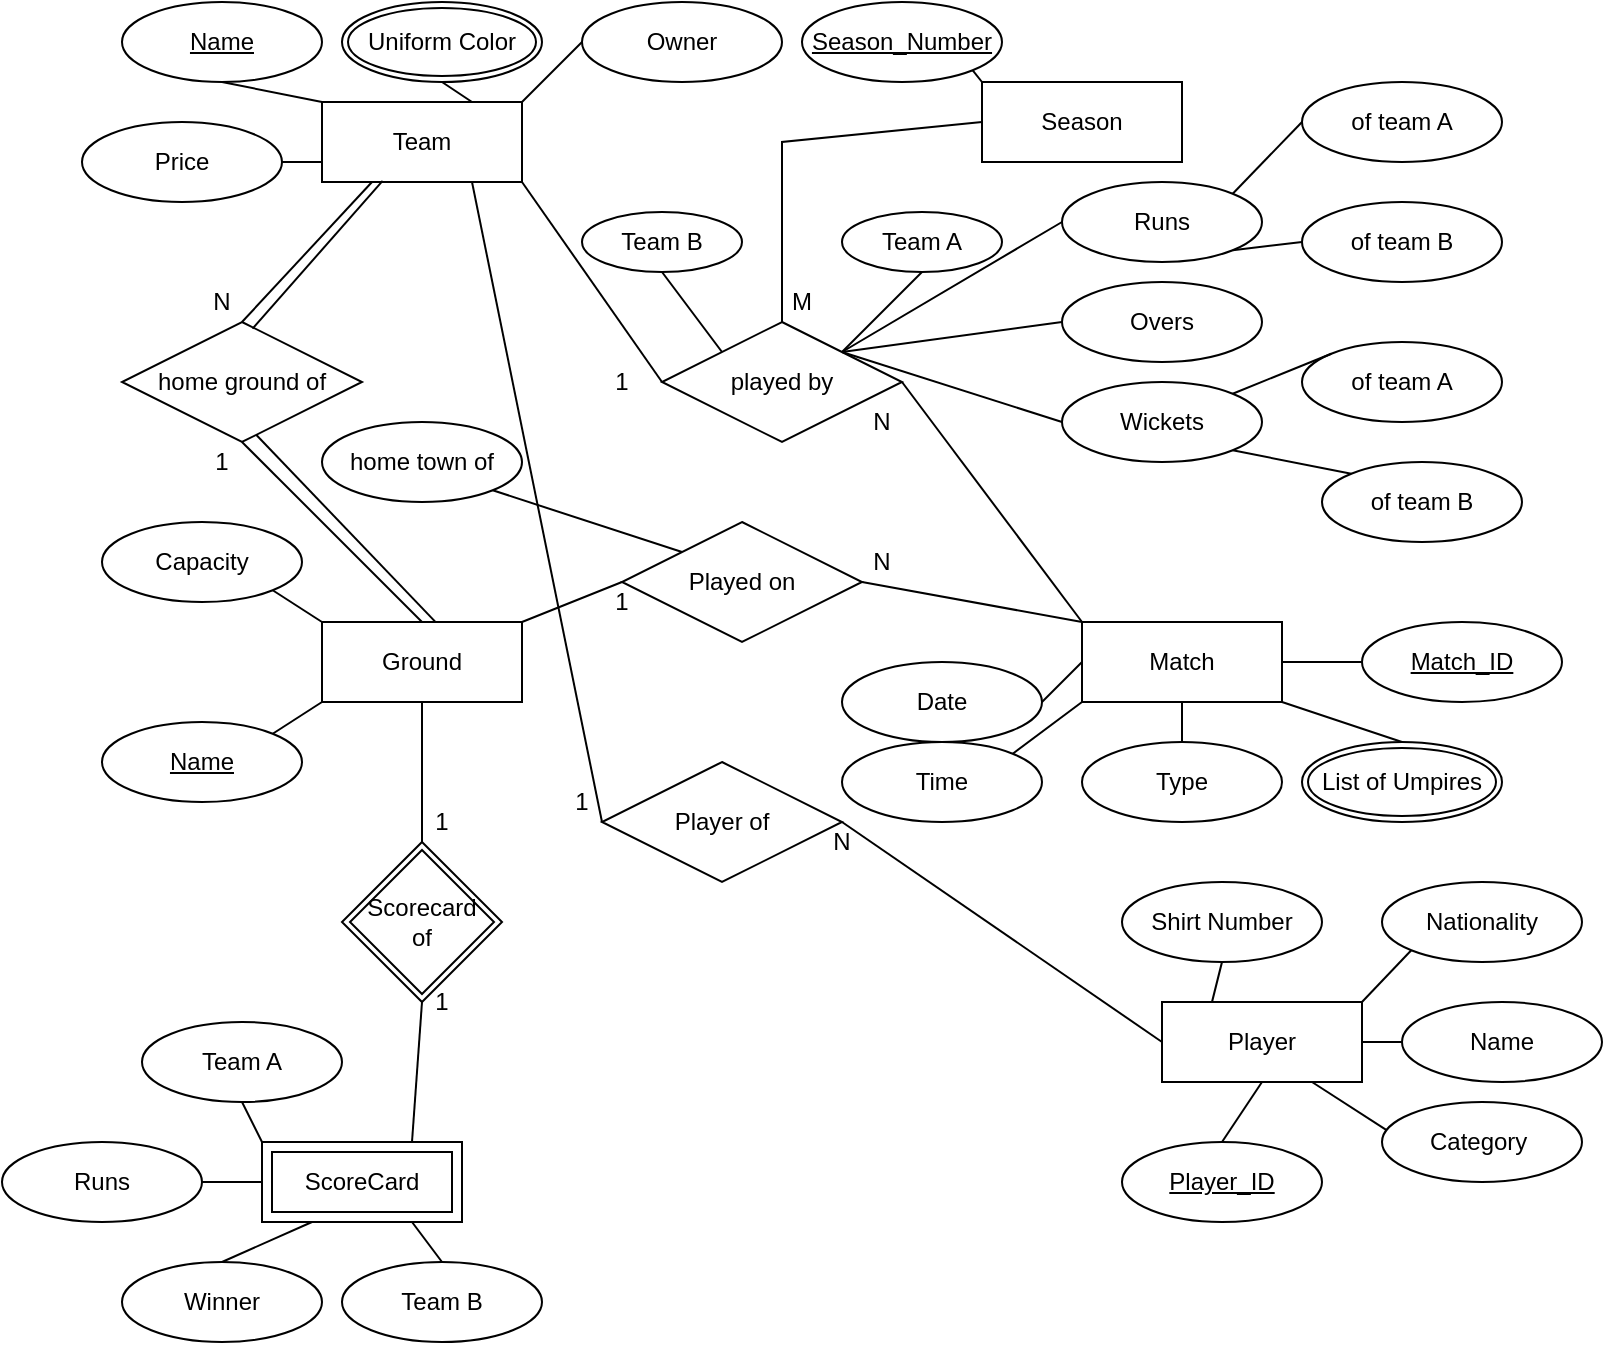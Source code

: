 <mxfile version="13.8.0" type="github">
  <diagram id="R2lEEEUBdFMjLlhIrx00" name="Page-1">
    <mxGraphModel dx="1001" dy="486" grid="1" gridSize="10" guides="1" tooltips="1" connect="1" arrows="1" fold="1" page="1" pageScale="1" pageWidth="850" pageHeight="1100" math="0" shadow="0" extFonts="Permanent Marker^https://fonts.googleapis.com/css?family=Permanent+Marker">
      <root>
        <mxCell id="0" />
        <mxCell id="1" parent="0" />
        <mxCell id="8zmCn0OOBzQkLj1N-7To-1" value="Team" style="whiteSpace=wrap;html=1;align=center;" parent="1" vertex="1">
          <mxGeometry x="210" y="210" width="100" height="40" as="geometry" />
        </mxCell>
        <mxCell id="8zmCn0OOBzQkLj1N-7To-2" value="Name" style="ellipse;whiteSpace=wrap;html=1;align=center;fontStyle=4;" parent="1" vertex="1">
          <mxGeometry x="110" y="160" width="100" height="40" as="geometry" />
        </mxCell>
        <mxCell id="8zmCn0OOBzQkLj1N-7To-4" value="Uniform Color" style="ellipse;shape=doubleEllipse;margin=3;whiteSpace=wrap;html=1;align=center;" parent="1" vertex="1">
          <mxGeometry x="220" y="160" width="100" height="40" as="geometry" />
        </mxCell>
        <mxCell id="8zmCn0OOBzQkLj1N-7To-7" value="Owner" style="ellipse;whiteSpace=wrap;html=1;align=center;" parent="1" vertex="1">
          <mxGeometry x="340" y="160" width="100" height="40" as="geometry" />
        </mxCell>
        <mxCell id="8zmCn0OOBzQkLj1N-7To-9" value="" style="endArrow=none;html=1;rounded=0;exitX=0.5;exitY=1;exitDx=0;exitDy=0;entryX=0;entryY=0;entryDx=0;entryDy=0;" parent="1" source="8zmCn0OOBzQkLj1N-7To-2" target="8zmCn0OOBzQkLj1N-7To-1" edge="1">
          <mxGeometry relative="1" as="geometry">
            <mxPoint x="180" y="230" as="sourcePoint" />
            <mxPoint x="340" y="230" as="targetPoint" />
          </mxGeometry>
        </mxCell>
        <mxCell id="8zmCn0OOBzQkLj1N-7To-10" value="" style="endArrow=none;html=1;rounded=0;entryX=0.5;entryY=1;entryDx=0;entryDy=0;exitX=0.75;exitY=0;exitDx=0;exitDy=0;" parent="1" source="8zmCn0OOBzQkLj1N-7To-1" target="8zmCn0OOBzQkLj1N-7To-4" edge="1">
          <mxGeometry relative="1" as="geometry">
            <mxPoint x="180" y="230" as="sourcePoint" />
            <mxPoint x="340" y="230" as="targetPoint" />
          </mxGeometry>
        </mxCell>
        <mxCell id="8zmCn0OOBzQkLj1N-7To-11" value="" style="endArrow=none;html=1;rounded=0;entryX=0;entryY=0.5;entryDx=0;entryDy=0;exitX=1;exitY=0;exitDx=0;exitDy=0;" parent="1" source="8zmCn0OOBzQkLj1N-7To-1" target="8zmCn0OOBzQkLj1N-7To-7" edge="1">
          <mxGeometry relative="1" as="geometry">
            <mxPoint x="180" y="230" as="sourcePoint" />
            <mxPoint x="320" y="230" as="targetPoint" />
          </mxGeometry>
        </mxCell>
        <mxCell id="8zmCn0OOBzQkLj1N-7To-14" value="Season" style="whiteSpace=wrap;html=1;align=center;" parent="1" vertex="1">
          <mxGeometry x="540" y="200" width="100" height="40" as="geometry" />
        </mxCell>
        <mxCell id="8zmCn0OOBzQkLj1N-7To-15" value="Season_Number" style="ellipse;whiteSpace=wrap;html=1;align=center;fontStyle=4;" parent="1" vertex="1">
          <mxGeometry x="450" y="160" width="100" height="40" as="geometry" />
        </mxCell>
        <mxCell id="8zmCn0OOBzQkLj1N-7To-16" value="Price" style="ellipse;whiteSpace=wrap;html=1;align=center;" parent="1" vertex="1">
          <mxGeometry x="90" y="220" width="100" height="40" as="geometry" />
        </mxCell>
        <mxCell id="8zmCn0OOBzQkLj1N-7To-17" value="" style="endArrow=none;html=1;rounded=0;exitX=1;exitY=0.5;exitDx=0;exitDy=0;entryX=0;entryY=0.75;entryDx=0;entryDy=0;" parent="1" source="8zmCn0OOBzQkLj1N-7To-16" target="8zmCn0OOBzQkLj1N-7To-1" edge="1">
          <mxGeometry relative="1" as="geometry">
            <mxPoint x="310" y="180" as="sourcePoint" />
            <mxPoint x="470" y="180" as="targetPoint" />
          </mxGeometry>
        </mxCell>
        <mxCell id="8zmCn0OOBzQkLj1N-7To-18" value="" style="endArrow=none;html=1;rounded=0;exitX=1;exitY=1;exitDx=0;exitDy=0;entryX=0;entryY=0;entryDx=0;entryDy=0;" parent="1" source="8zmCn0OOBzQkLj1N-7To-15" target="8zmCn0OOBzQkLj1N-7To-14" edge="1">
          <mxGeometry relative="1" as="geometry">
            <mxPoint x="420" y="180" as="sourcePoint" />
            <mxPoint x="580" y="180" as="targetPoint" />
          </mxGeometry>
        </mxCell>
        <mxCell id="8zmCn0OOBzQkLj1N-7To-20" value="Ground" style="whiteSpace=wrap;html=1;align=center;" parent="1" vertex="1">
          <mxGeometry x="210" y="470" width="100" height="40" as="geometry" />
        </mxCell>
        <mxCell id="8zmCn0OOBzQkLj1N-7To-21" value="Capacity" style="ellipse;whiteSpace=wrap;html=1;align=center;" parent="1" vertex="1">
          <mxGeometry x="100" y="420" width="100" height="40" as="geometry" />
        </mxCell>
        <mxCell id="8zmCn0OOBzQkLj1N-7To-24" value="Name" style="ellipse;whiteSpace=wrap;html=1;align=center;fontStyle=4;" parent="1" vertex="1">
          <mxGeometry x="100" y="520" width="100" height="40" as="geometry" />
        </mxCell>
        <mxCell id="8zmCn0OOBzQkLj1N-7To-25" value="Match" style="whiteSpace=wrap;html=1;align=center;" parent="1" vertex="1">
          <mxGeometry x="590" y="470" width="100" height="40" as="geometry" />
        </mxCell>
        <mxCell id="8zmCn0OOBzQkLj1N-7To-27" value="Match_ID" style="ellipse;whiteSpace=wrap;html=1;align=center;fontStyle=4;" parent="1" vertex="1">
          <mxGeometry x="730" y="470" width="100" height="40" as="geometry" />
        </mxCell>
        <mxCell id="8zmCn0OOBzQkLj1N-7To-30" value="List of Umpires" style="ellipse;shape=doubleEllipse;margin=3;whiteSpace=wrap;html=1;align=center;" parent="1" vertex="1">
          <mxGeometry x="700" y="530" width="100" height="40" as="geometry" />
        </mxCell>
        <mxCell id="8zmCn0OOBzQkLj1N-7To-31" value="Type" style="ellipse;whiteSpace=wrap;html=1;align=center;" parent="1" vertex="1">
          <mxGeometry x="590" y="530" width="100" height="40" as="geometry" />
        </mxCell>
        <mxCell id="8zmCn0OOBzQkLj1N-7To-35" value="Time" style="ellipse;whiteSpace=wrap;html=1;align=center;" parent="1" vertex="1">
          <mxGeometry x="470" y="530" width="100" height="40" as="geometry" />
        </mxCell>
        <mxCell id="8zmCn0OOBzQkLj1N-7To-36" value="Date" style="ellipse;whiteSpace=wrap;html=1;align=center;" parent="1" vertex="1">
          <mxGeometry x="470" y="490" width="100" height="40" as="geometry" />
        </mxCell>
        <mxCell id="8zmCn0OOBzQkLj1N-7To-40" value="" style="endArrow=none;html=1;rounded=0;entryX=0;entryY=0.5;entryDx=0;entryDy=0;exitX=1;exitY=0.5;exitDx=0;exitDy=0;" parent="1" source="8zmCn0OOBzQkLj1N-7To-36" target="8zmCn0OOBzQkLj1N-7To-25" edge="1">
          <mxGeometry relative="1" as="geometry">
            <mxPoint x="400" y="510" as="sourcePoint" />
            <mxPoint x="560" y="510" as="targetPoint" />
          </mxGeometry>
        </mxCell>
        <mxCell id="8zmCn0OOBzQkLj1N-7To-42" value="" style="endArrow=none;html=1;rounded=0;entryX=0;entryY=1;entryDx=0;entryDy=0;exitX=1;exitY=0;exitDx=0;exitDy=0;" parent="1" source="8zmCn0OOBzQkLj1N-7To-35" target="8zmCn0OOBzQkLj1N-7To-25" edge="1">
          <mxGeometry relative="1" as="geometry">
            <mxPoint x="400" y="510" as="sourcePoint" />
            <mxPoint x="560" y="510" as="targetPoint" />
          </mxGeometry>
        </mxCell>
        <mxCell id="8zmCn0OOBzQkLj1N-7To-43" value="" style="endArrow=none;html=1;rounded=0;entryX=0.5;entryY=1;entryDx=0;entryDy=0;exitX=0.5;exitY=0;exitDx=0;exitDy=0;" parent="1" source="8zmCn0OOBzQkLj1N-7To-31" target="8zmCn0OOBzQkLj1N-7To-25" edge="1">
          <mxGeometry relative="1" as="geometry">
            <mxPoint x="400" y="510" as="sourcePoint" />
            <mxPoint x="560" y="510" as="targetPoint" />
          </mxGeometry>
        </mxCell>
        <mxCell id="8zmCn0OOBzQkLj1N-7To-44" value="" style="endArrow=none;html=1;rounded=0;entryX=1;entryY=1;entryDx=0;entryDy=0;exitX=0.5;exitY=0;exitDx=0;exitDy=0;" parent="1" source="8zmCn0OOBzQkLj1N-7To-30" target="8zmCn0OOBzQkLj1N-7To-25" edge="1">
          <mxGeometry relative="1" as="geometry">
            <mxPoint x="400" y="510" as="sourcePoint" />
            <mxPoint x="560" y="510" as="targetPoint" />
          </mxGeometry>
        </mxCell>
        <mxCell id="8zmCn0OOBzQkLj1N-7To-45" value="" style="endArrow=none;html=1;rounded=0;exitX=1;exitY=1;exitDx=0;exitDy=0;entryX=0;entryY=0;entryDx=0;entryDy=0;" parent="1" source="8zmCn0OOBzQkLj1N-7To-21" target="8zmCn0OOBzQkLj1N-7To-20" edge="1">
          <mxGeometry relative="1" as="geometry">
            <mxPoint x="290" y="510" as="sourcePoint" />
            <mxPoint x="450" y="510" as="targetPoint" />
          </mxGeometry>
        </mxCell>
        <mxCell id="8zmCn0OOBzQkLj1N-7To-46" value="" style="endArrow=none;html=1;rounded=0;exitX=1;exitY=0;exitDx=0;exitDy=0;entryX=0;entryY=1;entryDx=0;entryDy=0;" parent="1" source="8zmCn0OOBzQkLj1N-7To-24" target="8zmCn0OOBzQkLj1N-7To-20" edge="1">
          <mxGeometry relative="1" as="geometry">
            <mxPoint x="290" y="510" as="sourcePoint" />
            <mxPoint x="450" y="510" as="targetPoint" />
          </mxGeometry>
        </mxCell>
        <mxCell id="9Z8YSfCu5yQqTVgmfPrZ-1" value="ScoreCard" style="shape=ext;margin=3;double=1;whiteSpace=wrap;html=1;align=center;" vertex="1" parent="1">
          <mxGeometry x="180" y="730" width="100" height="40" as="geometry" />
        </mxCell>
        <mxCell id="9Z8YSfCu5yQqTVgmfPrZ-2" value="Runs" style="ellipse;whiteSpace=wrap;html=1;align=center;" vertex="1" parent="1">
          <mxGeometry x="50" y="730" width="100" height="40" as="geometry" />
        </mxCell>
        <mxCell id="9Z8YSfCu5yQqTVgmfPrZ-3" value="Winner" style="ellipse;whiteSpace=wrap;html=1;align=center;" vertex="1" parent="1">
          <mxGeometry x="110" y="790" width="100" height="40" as="geometry" />
        </mxCell>
        <mxCell id="9Z8YSfCu5yQqTVgmfPrZ-4" value="Team A" style="ellipse;whiteSpace=wrap;html=1;align=center;" vertex="1" parent="1">
          <mxGeometry x="120" y="670" width="100" height="40" as="geometry" />
        </mxCell>
        <mxCell id="9Z8YSfCu5yQqTVgmfPrZ-5" value="Team B" style="ellipse;whiteSpace=wrap;html=1;align=center;" vertex="1" parent="1">
          <mxGeometry x="220" y="790" width="100" height="40" as="geometry" />
        </mxCell>
        <mxCell id="9Z8YSfCu5yQqTVgmfPrZ-6" value="" style="endArrow=none;html=1;rounded=0;exitX=1;exitY=0.5;exitDx=0;exitDy=0;entryX=0;entryY=0.5;entryDx=0;entryDy=0;" edge="1" parent="1" source="9Z8YSfCu5yQqTVgmfPrZ-2" target="9Z8YSfCu5yQqTVgmfPrZ-1">
          <mxGeometry relative="1" as="geometry">
            <mxPoint x="300" y="670" as="sourcePoint" />
            <mxPoint x="460" y="670" as="targetPoint" />
          </mxGeometry>
        </mxCell>
        <mxCell id="9Z8YSfCu5yQqTVgmfPrZ-7" value="" style="endArrow=none;html=1;rounded=0;exitX=0.5;exitY=0;exitDx=0;exitDy=0;entryX=0.25;entryY=1;entryDx=0;entryDy=0;" edge="1" parent="1" source="9Z8YSfCu5yQqTVgmfPrZ-3" target="9Z8YSfCu5yQqTVgmfPrZ-1">
          <mxGeometry relative="1" as="geometry">
            <mxPoint x="300" y="670" as="sourcePoint" />
            <mxPoint x="460" y="670" as="targetPoint" />
          </mxGeometry>
        </mxCell>
        <mxCell id="9Z8YSfCu5yQqTVgmfPrZ-8" value="" style="endArrow=none;html=1;rounded=0;exitX=0.5;exitY=1;exitDx=0;exitDy=0;entryX=0;entryY=0;entryDx=0;entryDy=0;" edge="1" parent="1" source="9Z8YSfCu5yQqTVgmfPrZ-4" target="9Z8YSfCu5yQqTVgmfPrZ-1">
          <mxGeometry relative="1" as="geometry">
            <mxPoint x="300" y="670" as="sourcePoint" />
            <mxPoint x="460" y="670" as="targetPoint" />
          </mxGeometry>
        </mxCell>
        <mxCell id="9Z8YSfCu5yQqTVgmfPrZ-10" value="" style="endArrow=none;html=1;rounded=0;exitX=0.75;exitY=1;exitDx=0;exitDy=0;entryX=0.5;entryY=0;entryDx=0;entryDy=0;" edge="1" parent="1" source="9Z8YSfCu5yQqTVgmfPrZ-1" target="9Z8YSfCu5yQqTVgmfPrZ-5">
          <mxGeometry relative="1" as="geometry">
            <mxPoint x="420" y="690" as="sourcePoint" />
            <mxPoint x="580" y="690" as="targetPoint" />
          </mxGeometry>
        </mxCell>
        <mxCell id="9Z8YSfCu5yQqTVgmfPrZ-12" value="Player" style="whiteSpace=wrap;html=1;align=center;" vertex="1" parent="1">
          <mxGeometry x="630" y="660" width="100" height="40" as="geometry" />
        </mxCell>
        <mxCell id="9Z8YSfCu5yQqTVgmfPrZ-13" value="Name" style="ellipse;whiteSpace=wrap;html=1;align=center;" vertex="1" parent="1">
          <mxGeometry x="750" y="660" width="100" height="40" as="geometry" />
        </mxCell>
        <mxCell id="9Z8YSfCu5yQqTVgmfPrZ-14" value="Shirt Number" style="ellipse;whiteSpace=wrap;html=1;align=center;" vertex="1" parent="1">
          <mxGeometry x="610" y="600" width="100" height="40" as="geometry" />
        </mxCell>
        <mxCell id="9Z8YSfCu5yQqTVgmfPrZ-15" value="Nationality" style="ellipse;whiteSpace=wrap;html=1;align=center;" vertex="1" parent="1">
          <mxGeometry x="740" y="600" width="100" height="40" as="geometry" />
        </mxCell>
        <mxCell id="9Z8YSfCu5yQqTVgmfPrZ-16" value="Player_ID" style="ellipse;whiteSpace=wrap;html=1;align=center;fontStyle=4;" vertex="1" parent="1">
          <mxGeometry x="610" y="730" width="100" height="40" as="geometry" />
        </mxCell>
        <mxCell id="9Z8YSfCu5yQqTVgmfPrZ-17" value="Category&amp;nbsp;" style="ellipse;whiteSpace=wrap;html=1;align=center;" vertex="1" parent="1">
          <mxGeometry x="740" y="710" width="100" height="40" as="geometry" />
        </mxCell>
        <mxCell id="9Z8YSfCu5yQqTVgmfPrZ-18" value="" style="endArrow=none;html=1;rounded=0;entryX=0.5;entryY=1;entryDx=0;entryDy=0;exitX=0.25;exitY=0;exitDx=0;exitDy=0;" edge="1" parent="1" source="9Z8YSfCu5yQqTVgmfPrZ-12" target="9Z8YSfCu5yQqTVgmfPrZ-14">
          <mxGeometry relative="1" as="geometry">
            <mxPoint x="420" y="610" as="sourcePoint" />
            <mxPoint x="580" y="610" as="targetPoint" />
          </mxGeometry>
        </mxCell>
        <mxCell id="9Z8YSfCu5yQqTVgmfPrZ-19" value="" style="endArrow=none;html=1;rounded=0;entryX=0;entryY=1;entryDx=0;entryDy=0;exitX=1;exitY=0;exitDx=0;exitDy=0;" edge="1" parent="1" source="9Z8YSfCu5yQqTVgmfPrZ-12" target="9Z8YSfCu5yQqTVgmfPrZ-15">
          <mxGeometry relative="1" as="geometry">
            <mxPoint x="420" y="610" as="sourcePoint" />
            <mxPoint x="580" y="610" as="targetPoint" />
          </mxGeometry>
        </mxCell>
        <mxCell id="9Z8YSfCu5yQqTVgmfPrZ-20" value="" style="endArrow=none;html=1;rounded=0;entryX=0;entryY=0.5;entryDx=0;entryDy=0;exitX=1;exitY=0.5;exitDx=0;exitDy=0;" edge="1" parent="1" source="9Z8YSfCu5yQqTVgmfPrZ-12" target="9Z8YSfCu5yQqTVgmfPrZ-13">
          <mxGeometry relative="1" as="geometry">
            <mxPoint x="420" y="610" as="sourcePoint" />
            <mxPoint x="580" y="610" as="targetPoint" />
          </mxGeometry>
        </mxCell>
        <mxCell id="9Z8YSfCu5yQqTVgmfPrZ-21" value="" style="endArrow=none;html=1;rounded=0;entryX=0.021;entryY=0.348;entryDx=0;entryDy=0;entryPerimeter=0;exitX=0.75;exitY=1;exitDx=0;exitDy=0;" edge="1" parent="1" source="9Z8YSfCu5yQqTVgmfPrZ-12" target="9Z8YSfCu5yQqTVgmfPrZ-17">
          <mxGeometry relative="1" as="geometry">
            <mxPoint x="420" y="610" as="sourcePoint" />
            <mxPoint x="580" y="610" as="targetPoint" />
          </mxGeometry>
        </mxCell>
        <mxCell id="9Z8YSfCu5yQqTVgmfPrZ-23" value="" style="endArrow=none;html=1;rounded=0;entryX=0.5;entryY=1;entryDx=0;entryDy=0;exitX=0.5;exitY=0;exitDx=0;exitDy=0;" edge="1" parent="1" source="9Z8YSfCu5yQqTVgmfPrZ-16" target="9Z8YSfCu5yQqTVgmfPrZ-12">
          <mxGeometry relative="1" as="geometry">
            <mxPoint x="420" y="610" as="sourcePoint" />
            <mxPoint x="580" y="610" as="targetPoint" />
          </mxGeometry>
        </mxCell>
        <mxCell id="9Z8YSfCu5yQqTVgmfPrZ-27" value="home ground of" style="shape=rhombus;perimeter=rhombusPerimeter;whiteSpace=wrap;html=1;align=center;" vertex="1" parent="1">
          <mxGeometry x="110" y="320" width="120" height="60" as="geometry" />
        </mxCell>
        <mxCell id="9Z8YSfCu5yQqTVgmfPrZ-29" value="" style="endArrow=none;html=1;rounded=0;exitX=0.5;exitY=1;exitDx=0;exitDy=0;entryX=0.5;entryY=0;entryDx=0;entryDy=0;" edge="1" parent="1" source="9Z8YSfCu5yQqTVgmfPrZ-27" target="8zmCn0OOBzQkLj1N-7To-20">
          <mxGeometry relative="1" as="geometry">
            <mxPoint x="490" y="330" as="sourcePoint" />
            <mxPoint x="650" y="330" as="targetPoint" />
          </mxGeometry>
        </mxCell>
        <mxCell id="9Z8YSfCu5yQqTVgmfPrZ-33" value="Overs" style="ellipse;whiteSpace=wrap;html=1;align=center;" vertex="1" parent="1">
          <mxGeometry x="580" y="300" width="100" height="40" as="geometry" />
        </mxCell>
        <mxCell id="9Z8YSfCu5yQqTVgmfPrZ-34" value="Runs" style="ellipse;whiteSpace=wrap;html=1;align=center;" vertex="1" parent="1">
          <mxGeometry x="580" y="250" width="100" height="40" as="geometry" />
        </mxCell>
        <mxCell id="9Z8YSfCu5yQqTVgmfPrZ-35" value="Wickets" style="ellipse;whiteSpace=wrap;html=1;align=center;" vertex="1" parent="1">
          <mxGeometry x="580" y="350" width="100" height="40" as="geometry" />
        </mxCell>
        <mxCell id="9Z8YSfCu5yQqTVgmfPrZ-36" value="of&amp;nbsp;team A" style="ellipse;whiteSpace=wrap;html=1;align=center;" vertex="1" parent="1">
          <mxGeometry x="700" y="200" width="100" height="40" as="geometry" />
        </mxCell>
        <mxCell id="9Z8YSfCu5yQqTVgmfPrZ-37" value="of team B" style="ellipse;whiteSpace=wrap;html=1;align=center;" vertex="1" parent="1">
          <mxGeometry x="700" y="260" width="100" height="40" as="geometry" />
        </mxCell>
        <mxCell id="9Z8YSfCu5yQqTVgmfPrZ-38" value="of team A" style="ellipse;whiteSpace=wrap;html=1;align=center;" vertex="1" parent="1">
          <mxGeometry x="700" y="330" width="100" height="40" as="geometry" />
        </mxCell>
        <mxCell id="9Z8YSfCu5yQqTVgmfPrZ-39" value="of team B" style="ellipse;whiteSpace=wrap;html=1;align=center;" vertex="1" parent="1">
          <mxGeometry x="710" y="390" width="100" height="40" as="geometry" />
        </mxCell>
        <mxCell id="9Z8YSfCu5yQqTVgmfPrZ-40" style="edgeStyle=orthogonalEdgeStyle;rounded=0;orthogonalLoop=1;jettySize=auto;html=1;exitX=0.5;exitY=1;exitDx=0;exitDy=0;" edge="1" parent="1" source="9Z8YSfCu5yQqTVgmfPrZ-38" target="9Z8YSfCu5yQqTVgmfPrZ-38">
          <mxGeometry relative="1" as="geometry" />
        </mxCell>
        <mxCell id="9Z8YSfCu5yQqTVgmfPrZ-43" value="" style="endArrow=none;html=1;rounded=0;entryX=0;entryY=0.5;entryDx=0;entryDy=0;exitX=1;exitY=0;exitDx=0;exitDy=0;" edge="1" parent="1" source="9Z8YSfCu5yQqTVgmfPrZ-34" target="9Z8YSfCu5yQqTVgmfPrZ-36">
          <mxGeometry relative="1" as="geometry">
            <mxPoint x="580" y="330" as="sourcePoint" />
            <mxPoint x="740" y="330" as="targetPoint" />
          </mxGeometry>
        </mxCell>
        <mxCell id="9Z8YSfCu5yQqTVgmfPrZ-44" value="" style="endArrow=none;html=1;rounded=0;exitX=1;exitY=1;exitDx=0;exitDy=0;entryX=0;entryY=0.5;entryDx=0;entryDy=0;" edge="1" parent="1" source="9Z8YSfCu5yQqTVgmfPrZ-34" target="9Z8YSfCu5yQqTVgmfPrZ-37">
          <mxGeometry relative="1" as="geometry">
            <mxPoint x="580" y="330" as="sourcePoint" />
            <mxPoint x="740" y="330" as="targetPoint" />
          </mxGeometry>
        </mxCell>
        <mxCell id="9Z8YSfCu5yQqTVgmfPrZ-45" value="" style="endArrow=none;html=1;rounded=0;exitX=1;exitY=0;exitDx=0;exitDy=0;entryX=0;entryY=0;entryDx=0;entryDy=0;" edge="1" parent="1" source="9Z8YSfCu5yQqTVgmfPrZ-35" target="9Z8YSfCu5yQqTVgmfPrZ-38">
          <mxGeometry relative="1" as="geometry">
            <mxPoint x="580" y="330" as="sourcePoint" />
            <mxPoint x="740" y="330" as="targetPoint" />
          </mxGeometry>
        </mxCell>
        <mxCell id="9Z8YSfCu5yQqTVgmfPrZ-46" value="" style="endArrow=none;html=1;rounded=0;exitX=1;exitY=1;exitDx=0;exitDy=0;entryX=0;entryY=0;entryDx=0;entryDy=0;" edge="1" parent="1" source="9Z8YSfCu5yQqTVgmfPrZ-35" target="9Z8YSfCu5yQqTVgmfPrZ-39">
          <mxGeometry relative="1" as="geometry">
            <mxPoint x="580" y="330" as="sourcePoint" />
            <mxPoint x="740" y="330" as="targetPoint" />
          </mxGeometry>
        </mxCell>
        <mxCell id="9Z8YSfCu5yQqTVgmfPrZ-52" value="Player of" style="shape=rhombus;perimeter=rhombusPerimeter;whiteSpace=wrap;html=1;align=center;" vertex="1" parent="1">
          <mxGeometry x="350" y="540" width="120" height="60" as="geometry" />
        </mxCell>
        <mxCell id="9Z8YSfCu5yQqTVgmfPrZ-54" value="" style="endArrow=none;html=1;rounded=0;exitX=1;exitY=0.5;exitDx=0;exitDy=0;entryX=0;entryY=0.5;entryDx=0;entryDy=0;" edge="1" parent="1" source="9Z8YSfCu5yQqTVgmfPrZ-52" target="9Z8YSfCu5yQqTVgmfPrZ-12">
          <mxGeometry relative="1" as="geometry">
            <mxPoint x="390" y="450" as="sourcePoint" />
            <mxPoint x="550" y="450" as="targetPoint" />
          </mxGeometry>
        </mxCell>
        <mxCell id="9Z8YSfCu5yQqTVgmfPrZ-56" value="Scorecard&lt;br&gt;of" style="shape=rhombus;double=1;perimeter=rhombusPerimeter;whiteSpace=wrap;html=1;align=center;" vertex="1" parent="1">
          <mxGeometry x="220" y="580" width="80" height="80" as="geometry" />
        </mxCell>
        <mxCell id="9Z8YSfCu5yQqTVgmfPrZ-57" value="" style="endArrow=none;html=1;rounded=0;exitX=0.5;exitY=1;exitDx=0;exitDy=0;entryX=0.5;entryY=0;entryDx=0;entryDy=0;" edge="1" parent="1" source="8zmCn0OOBzQkLj1N-7To-20" target="9Z8YSfCu5yQqTVgmfPrZ-56">
          <mxGeometry relative="1" as="geometry">
            <mxPoint x="320" y="710" as="sourcePoint" />
            <mxPoint x="480" y="710" as="targetPoint" />
          </mxGeometry>
        </mxCell>
        <mxCell id="9Z8YSfCu5yQqTVgmfPrZ-58" value="" style="endArrow=none;html=1;rounded=0;exitX=0.5;exitY=1;exitDx=0;exitDy=0;entryX=0.75;entryY=0;entryDx=0;entryDy=0;" edge="1" parent="1" source="9Z8YSfCu5yQqTVgmfPrZ-56" target="9Z8YSfCu5yQqTVgmfPrZ-1">
          <mxGeometry relative="1" as="geometry">
            <mxPoint x="320" y="710" as="sourcePoint" />
            <mxPoint x="480" y="710" as="targetPoint" />
          </mxGeometry>
        </mxCell>
        <mxCell id="9Z8YSfCu5yQqTVgmfPrZ-59" value="home town of" style="ellipse;whiteSpace=wrap;html=1;align=center;" vertex="1" parent="1">
          <mxGeometry x="210" y="370" width="100" height="40" as="geometry" />
        </mxCell>
        <mxCell id="9Z8YSfCu5yQqTVgmfPrZ-62" value="Team A" style="ellipse;whiteSpace=wrap;html=1;align=center;" vertex="1" parent="1">
          <mxGeometry x="470" y="265" width="80" height="30" as="geometry" />
        </mxCell>
        <mxCell id="9Z8YSfCu5yQqTVgmfPrZ-63" value="Team B" style="ellipse;whiteSpace=wrap;html=1;align=center;" vertex="1" parent="1">
          <mxGeometry x="340" y="265" width="80" height="30" as="geometry" />
        </mxCell>
        <mxCell id="9Z8YSfCu5yQqTVgmfPrZ-69" value="" style="endArrow=none;html=1;rounded=0;exitX=0.75;exitY=1;exitDx=0;exitDy=0;entryX=0;entryY=0.5;entryDx=0;entryDy=0;" edge="1" parent="1" source="8zmCn0OOBzQkLj1N-7To-1" target="9Z8YSfCu5yQqTVgmfPrZ-52">
          <mxGeometry relative="1" as="geometry">
            <mxPoint x="410" y="390" as="sourcePoint" />
            <mxPoint x="570" y="390" as="targetPoint" />
          </mxGeometry>
        </mxCell>
        <mxCell id="9Z8YSfCu5yQqTVgmfPrZ-74" value="" style="endArrow=none;html=1;rounded=0;entryX=0;entryY=0.5;entryDx=0;entryDy=0;exitX=1;exitY=0.5;exitDx=0;exitDy=0;" edge="1" parent="1" source="8zmCn0OOBzQkLj1N-7To-25" target="8zmCn0OOBzQkLj1N-7To-27">
          <mxGeometry relative="1" as="geometry">
            <mxPoint x="490" y="430" as="sourcePoint" />
            <mxPoint x="650" y="430" as="targetPoint" />
          </mxGeometry>
        </mxCell>
        <mxCell id="9Z8YSfCu5yQqTVgmfPrZ-75" value="Played on" style="shape=rhombus;perimeter=rhombusPerimeter;whiteSpace=wrap;html=1;align=center;" vertex="1" parent="1">
          <mxGeometry x="360" y="420" width="120" height="60" as="geometry" />
        </mxCell>
        <mxCell id="9Z8YSfCu5yQqTVgmfPrZ-76" value="" style="endArrow=none;html=1;rounded=0;exitX=1;exitY=0;exitDx=0;exitDy=0;entryX=0;entryY=0.5;entryDx=0;entryDy=0;" edge="1" parent="1" source="8zmCn0OOBzQkLj1N-7To-20" target="9Z8YSfCu5yQqTVgmfPrZ-75">
          <mxGeometry relative="1" as="geometry">
            <mxPoint x="490" y="280" as="sourcePoint" />
            <mxPoint x="650" y="280" as="targetPoint" />
          </mxGeometry>
        </mxCell>
        <mxCell id="9Z8YSfCu5yQqTVgmfPrZ-77" value="" style="endArrow=none;html=1;rounded=0;exitX=1;exitY=0.5;exitDx=0;exitDy=0;entryX=0;entryY=0;entryDx=0;entryDy=0;" edge="1" parent="1" source="9Z8YSfCu5yQqTVgmfPrZ-75" target="8zmCn0OOBzQkLj1N-7To-25">
          <mxGeometry relative="1" as="geometry">
            <mxPoint x="490" y="280" as="sourcePoint" />
            <mxPoint x="650" y="280" as="targetPoint" />
          </mxGeometry>
        </mxCell>
        <mxCell id="9Z8YSfCu5yQqTVgmfPrZ-78" value="played by" style="shape=rhombus;perimeter=rhombusPerimeter;whiteSpace=wrap;html=1;align=center;" vertex="1" parent="1">
          <mxGeometry x="380" y="320" width="120" height="60" as="geometry" />
        </mxCell>
        <mxCell id="9Z8YSfCu5yQqTVgmfPrZ-80" value="" style="endArrow=none;html=1;rounded=0;exitX=1;exitY=1;exitDx=0;exitDy=0;entryX=0;entryY=0.5;entryDx=0;entryDy=0;" edge="1" parent="1" source="8zmCn0OOBzQkLj1N-7To-1" target="9Z8YSfCu5yQqTVgmfPrZ-78">
          <mxGeometry relative="1" as="geometry">
            <mxPoint x="490" y="280" as="sourcePoint" />
            <mxPoint x="650" y="280" as="targetPoint" />
          </mxGeometry>
        </mxCell>
        <mxCell id="9Z8YSfCu5yQqTVgmfPrZ-81" value="" style="endArrow=none;html=1;rounded=0;exitX=1;exitY=0.5;exitDx=0;exitDy=0;entryX=0;entryY=0;entryDx=0;entryDy=0;" edge="1" parent="1" source="9Z8YSfCu5yQqTVgmfPrZ-78" target="8zmCn0OOBzQkLj1N-7To-25">
          <mxGeometry relative="1" as="geometry">
            <mxPoint x="490" y="280" as="sourcePoint" />
            <mxPoint x="650" y="280" as="targetPoint" />
          </mxGeometry>
        </mxCell>
        <mxCell id="9Z8YSfCu5yQqTVgmfPrZ-82" value="" style="endArrow=none;html=1;rounded=0;exitX=0.5;exitY=1;exitDx=0;exitDy=0;entryX=0;entryY=0;entryDx=0;entryDy=0;" edge="1" parent="1" source="9Z8YSfCu5yQqTVgmfPrZ-63" target="9Z8YSfCu5yQqTVgmfPrZ-78">
          <mxGeometry relative="1" as="geometry">
            <mxPoint x="490" y="280" as="sourcePoint" />
            <mxPoint x="650" y="280" as="targetPoint" />
          </mxGeometry>
        </mxCell>
        <mxCell id="9Z8YSfCu5yQqTVgmfPrZ-83" value="" style="endArrow=none;html=1;rounded=0;exitX=0.5;exitY=1;exitDx=0;exitDy=0;entryX=1;entryY=0;entryDx=0;entryDy=0;" edge="1" parent="1" source="9Z8YSfCu5yQqTVgmfPrZ-62" target="9Z8YSfCu5yQqTVgmfPrZ-78">
          <mxGeometry relative="1" as="geometry">
            <mxPoint x="490" y="280" as="sourcePoint" />
            <mxPoint x="650" y="280" as="targetPoint" />
          </mxGeometry>
        </mxCell>
        <mxCell id="9Z8YSfCu5yQqTVgmfPrZ-84" value="" style="endArrow=none;html=1;rounded=0;exitX=1;exitY=0;exitDx=0;exitDy=0;entryX=0;entryY=0.5;entryDx=0;entryDy=0;" edge="1" parent="1" source="9Z8YSfCu5yQqTVgmfPrZ-78" target="9Z8YSfCu5yQqTVgmfPrZ-34">
          <mxGeometry relative="1" as="geometry">
            <mxPoint x="490" y="430" as="sourcePoint" />
            <mxPoint x="650" y="430" as="targetPoint" />
          </mxGeometry>
        </mxCell>
        <mxCell id="9Z8YSfCu5yQqTVgmfPrZ-85" value="" style="endArrow=none;html=1;rounded=0;exitX=1;exitY=0;exitDx=0;exitDy=0;entryX=0;entryY=0.5;entryDx=0;entryDy=0;" edge="1" parent="1" source="9Z8YSfCu5yQqTVgmfPrZ-78" target="9Z8YSfCu5yQqTVgmfPrZ-33">
          <mxGeometry relative="1" as="geometry">
            <mxPoint x="490" y="430" as="sourcePoint" />
            <mxPoint x="650" y="430" as="targetPoint" />
          </mxGeometry>
        </mxCell>
        <mxCell id="9Z8YSfCu5yQqTVgmfPrZ-86" value="" style="endArrow=none;html=1;rounded=0;exitX=1;exitY=0;exitDx=0;exitDy=0;entryX=0;entryY=0.5;entryDx=0;entryDy=0;" edge="1" parent="1" source="9Z8YSfCu5yQqTVgmfPrZ-78" target="9Z8YSfCu5yQqTVgmfPrZ-35">
          <mxGeometry relative="1" as="geometry">
            <mxPoint x="490" y="430" as="sourcePoint" />
            <mxPoint x="650" y="430" as="targetPoint" />
          </mxGeometry>
        </mxCell>
        <mxCell id="9Z8YSfCu5yQqTVgmfPrZ-87" value="" style="endArrow=none;html=1;rounded=0;exitX=0.5;exitY=0;exitDx=0;exitDy=0;entryX=0;entryY=0.5;entryDx=0;entryDy=0;" edge="1" parent="1" source="9Z8YSfCu5yQqTVgmfPrZ-78" target="8zmCn0OOBzQkLj1N-7To-14">
          <mxGeometry relative="1" as="geometry">
            <mxPoint x="490" y="280" as="sourcePoint" />
            <mxPoint x="650" y="280" as="targetPoint" />
            <Array as="points">
              <mxPoint x="440" y="230" />
            </Array>
          </mxGeometry>
        </mxCell>
        <mxCell id="9Z8YSfCu5yQqTVgmfPrZ-88" value="N" style="text;html=1;strokeColor=none;fillColor=none;align=center;verticalAlign=middle;whiteSpace=wrap;rounded=0;" vertex="1" parent="1">
          <mxGeometry x="470" y="360" width="40" height="20" as="geometry" />
        </mxCell>
        <mxCell id="9Z8YSfCu5yQqTVgmfPrZ-89" value="1" style="text;html=1;strokeColor=none;fillColor=none;align=center;verticalAlign=middle;whiteSpace=wrap;rounded=0;" vertex="1" parent="1">
          <mxGeometry x="340" y="340" width="40" height="20" as="geometry" />
        </mxCell>
        <mxCell id="9Z8YSfCu5yQqTVgmfPrZ-90" value="M" style="text;html=1;strokeColor=none;fillColor=none;align=center;verticalAlign=middle;whiteSpace=wrap;rounded=0;" vertex="1" parent="1">
          <mxGeometry x="430" y="300" width="40" height="20" as="geometry" />
        </mxCell>
        <mxCell id="9Z8YSfCu5yQqTVgmfPrZ-91" value="" style="endArrow=none;html=1;rounded=0;exitX=1;exitY=1;exitDx=0;exitDy=0;entryX=0;entryY=0;entryDx=0;entryDy=0;" edge="1" parent="1" source="9Z8YSfCu5yQqTVgmfPrZ-59" target="9Z8YSfCu5yQqTVgmfPrZ-75">
          <mxGeometry relative="1" as="geometry">
            <mxPoint x="490" y="430" as="sourcePoint" />
            <mxPoint x="650" y="430" as="targetPoint" />
          </mxGeometry>
        </mxCell>
        <mxCell id="9Z8YSfCu5yQqTVgmfPrZ-93" value="N" style="text;html=1;strokeColor=none;fillColor=none;align=center;verticalAlign=middle;whiteSpace=wrap;rounded=0;" vertex="1" parent="1">
          <mxGeometry x="470" y="430" width="40" height="20" as="geometry" />
        </mxCell>
        <mxCell id="9Z8YSfCu5yQqTVgmfPrZ-94" value="1" style="text;html=1;strokeColor=none;fillColor=none;align=center;verticalAlign=middle;whiteSpace=wrap;rounded=0;" vertex="1" parent="1">
          <mxGeometry x="340" y="450" width="40" height="20" as="geometry" />
        </mxCell>
        <mxCell id="9Z8YSfCu5yQqTVgmfPrZ-95" value="1" style="text;html=1;strokeColor=none;fillColor=none;align=center;verticalAlign=middle;whiteSpace=wrap;rounded=0;" vertex="1" parent="1">
          <mxGeometry x="250" y="650" width="40" height="20" as="geometry" />
        </mxCell>
        <mxCell id="9Z8YSfCu5yQqTVgmfPrZ-96" value="1" style="text;html=1;strokeColor=none;fillColor=none;align=center;verticalAlign=middle;whiteSpace=wrap;rounded=0;" vertex="1" parent="1">
          <mxGeometry x="250" y="560" width="40" height="20" as="geometry" />
        </mxCell>
        <mxCell id="9Z8YSfCu5yQqTVgmfPrZ-97" value="1" style="text;html=1;strokeColor=none;fillColor=none;align=center;verticalAlign=middle;whiteSpace=wrap;rounded=0;" vertex="1" parent="1">
          <mxGeometry x="140" y="380" width="40" height="20" as="geometry" />
        </mxCell>
        <mxCell id="9Z8YSfCu5yQqTVgmfPrZ-98" value="N" style="text;html=1;strokeColor=none;fillColor=none;align=center;verticalAlign=middle;whiteSpace=wrap;rounded=0;" vertex="1" parent="1">
          <mxGeometry x="140" y="300" width="40" height="20" as="geometry" />
        </mxCell>
        <mxCell id="9Z8YSfCu5yQqTVgmfPrZ-99" value="N" style="text;html=1;strokeColor=none;fillColor=none;align=center;verticalAlign=middle;whiteSpace=wrap;rounded=0;" vertex="1" parent="1">
          <mxGeometry x="450" y="570" width="40" height="20" as="geometry" />
        </mxCell>
        <mxCell id="9Z8YSfCu5yQqTVgmfPrZ-101" value="1" style="text;html=1;strokeColor=none;fillColor=none;align=center;verticalAlign=middle;whiteSpace=wrap;rounded=0;" vertex="1" parent="1">
          <mxGeometry x="320" y="550" width="40" height="20" as="geometry" />
        </mxCell>
        <mxCell id="9Z8YSfCu5yQqTVgmfPrZ-108" value="" style="endArrow=none;html=1;rounded=0;exitX=0.25;exitY=1;exitDx=0;exitDy=0;entryX=0.75;entryY=1;entryDx=0;entryDy=0;" edge="1" parent="1" source="8zmCn0OOBzQkLj1N-7To-1" target="9Z8YSfCu5yQqTVgmfPrZ-98">
          <mxGeometry relative="1" as="geometry">
            <mxPoint x="270" y="290" as="sourcePoint" />
            <mxPoint x="430" y="290" as="targetPoint" />
          </mxGeometry>
        </mxCell>
        <mxCell id="9Z8YSfCu5yQqTVgmfPrZ-109" value="" style="endArrow=none;html=1;rounded=0;exitX=0.303;exitY=0.987;exitDx=0;exitDy=0;exitPerimeter=0;entryX=0.544;entryY=0.055;entryDx=0;entryDy=0;entryPerimeter=0;" edge="1" parent="1" source="8zmCn0OOBzQkLj1N-7To-1" target="9Z8YSfCu5yQqTVgmfPrZ-27">
          <mxGeometry relative="1" as="geometry">
            <mxPoint x="240" y="260" as="sourcePoint" />
            <mxPoint x="430" y="290" as="targetPoint" />
          </mxGeometry>
        </mxCell>
        <mxCell id="9Z8YSfCu5yQqTVgmfPrZ-110" value="" style="endArrow=none;html=1;rounded=0;exitX=0.559;exitY=0.94;exitDx=0;exitDy=0;exitPerimeter=0;entryX=0.567;entryY=-0.002;entryDx=0;entryDy=0;entryPerimeter=0;" edge="1" parent="1" source="9Z8YSfCu5yQqTVgmfPrZ-27" target="8zmCn0OOBzQkLj1N-7To-20">
          <mxGeometry relative="1" as="geometry">
            <mxPoint x="300" y="390" as="sourcePoint" />
            <mxPoint x="460" y="390" as="targetPoint" />
          </mxGeometry>
        </mxCell>
      </root>
    </mxGraphModel>
  </diagram>
</mxfile>
